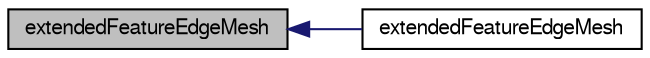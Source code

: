 digraph "extendedFeatureEdgeMesh"
{
  bgcolor="transparent";
  edge [fontname="FreeSans",fontsize="10",labelfontname="FreeSans",labelfontsize="10"];
  node [fontname="FreeSans",fontsize="10",shape=record];
  rankdir="LR";
  Node319 [label="extendedFeatureEdgeMesh",height=0.2,width=0.4,color="black", fillcolor="grey75", style="filled", fontcolor="black"];
  Node319 -> Node320 [dir="back",color="midnightblue",fontsize="10",style="solid",fontname="FreeSans"];
  Node320 [label="extendedFeatureEdgeMesh",height=0.2,width=0.4,color="black",URL="$a21794.html#ac289bda383dd3d5028db3752939055e9",tooltip="Construct as copy. "];
}
